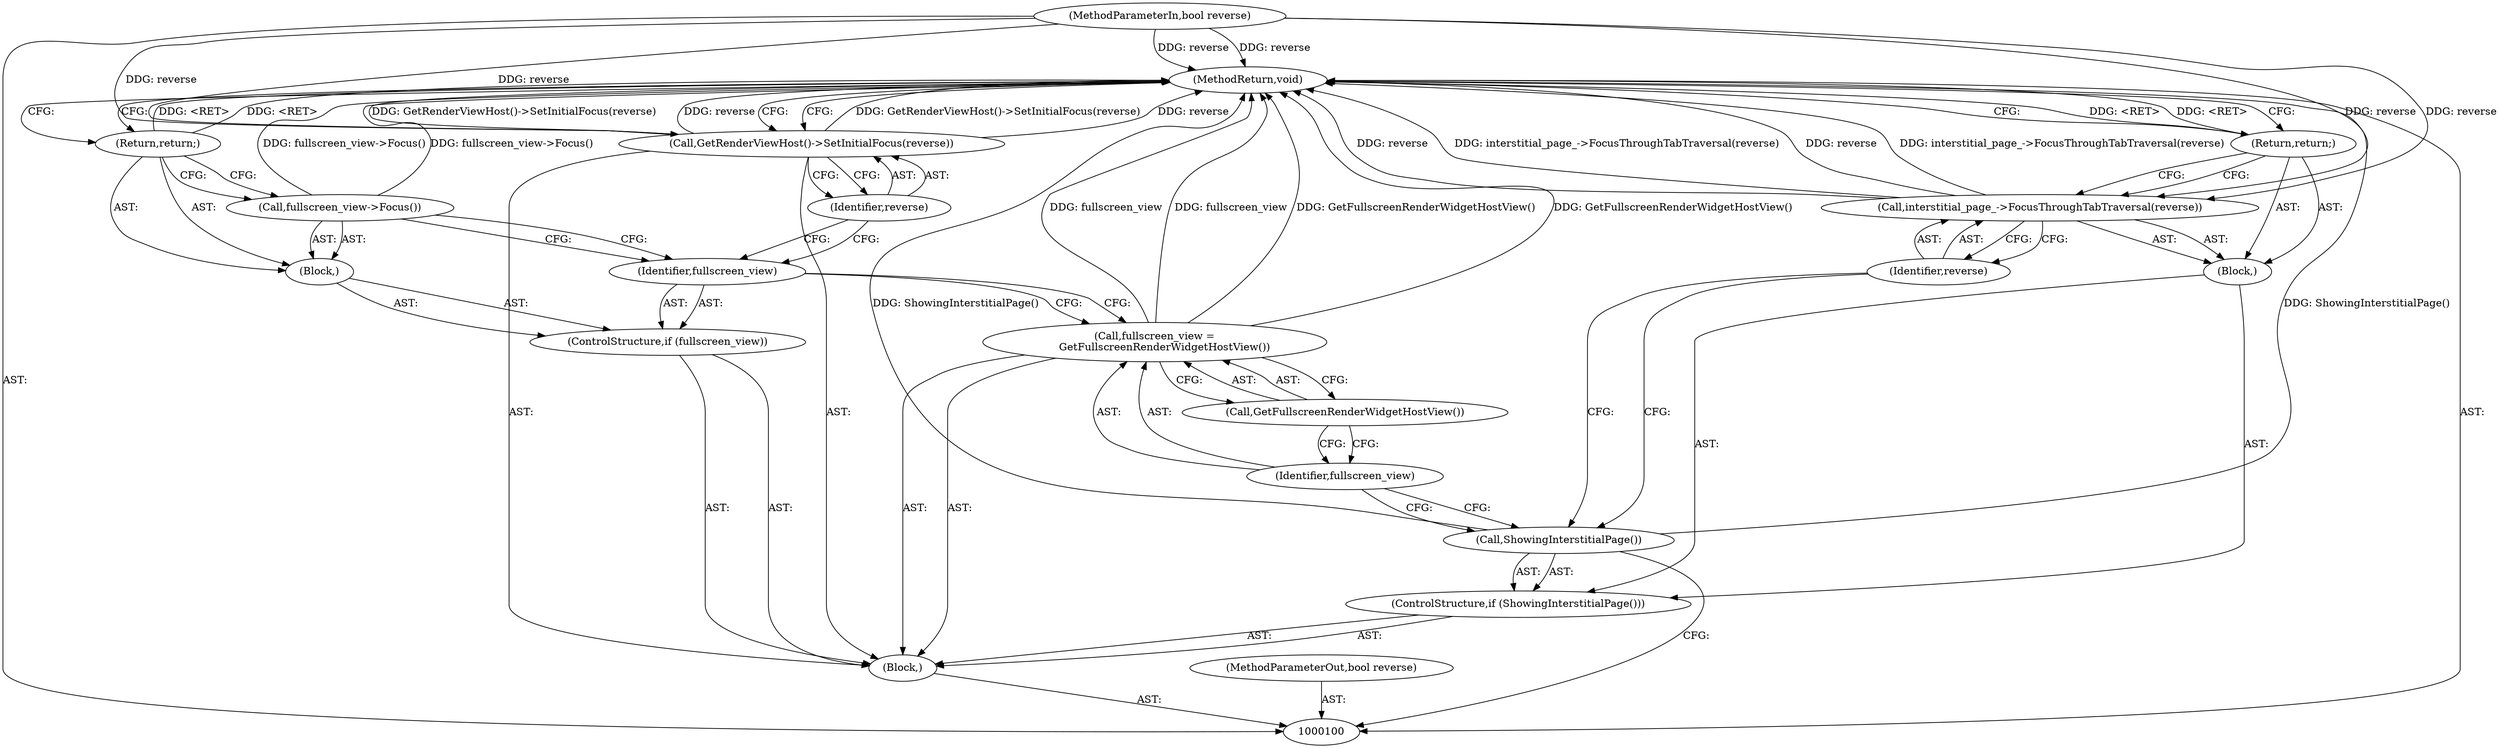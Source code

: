 digraph "0_Chrome_adca986a53b31b6da4cb22f8e755f6856daea89a_7" {
"1000119" [label="(MethodReturn,void)"];
"1000101" [label="(MethodParameterIn,bool reverse)"];
"1000146" [label="(MethodParameterOut,bool reverse)"];
"1000102" [label="(Block,)"];
"1000116" [label="(Return,return;)"];
"1000117" [label="(Call,GetRenderViewHost()->SetInitialFocus(reverse))"];
"1000118" [label="(Identifier,reverse)"];
"1000103" [label="(ControlStructure,if (ShowingInterstitialPage()))"];
"1000105" [label="(Block,)"];
"1000104" [label="(Call,ShowingInterstitialPage())"];
"1000106" [label="(Call,interstitial_page_->FocusThroughTabTraversal(reverse))"];
"1000107" [label="(Identifier,reverse)"];
"1000108" [label="(Return,return;)"];
"1000109" [label="(Call,fullscreen_view =\n      GetFullscreenRenderWidgetHostView())"];
"1000110" [label="(Identifier,fullscreen_view)"];
"1000111" [label="(Call,GetFullscreenRenderWidgetHostView())"];
"1000112" [label="(ControlStructure,if (fullscreen_view))"];
"1000114" [label="(Block,)"];
"1000113" [label="(Identifier,fullscreen_view)"];
"1000115" [label="(Call,fullscreen_view->Focus())"];
"1000119" -> "1000100"  [label="AST: "];
"1000119" -> "1000108"  [label="CFG: "];
"1000119" -> "1000116"  [label="CFG: "];
"1000119" -> "1000117"  [label="CFG: "];
"1000116" -> "1000119"  [label="DDG: <RET>"];
"1000108" -> "1000119"  [label="DDG: <RET>"];
"1000117" -> "1000119"  [label="DDG: GetRenderViewHost()->SetInitialFocus(reverse)"];
"1000117" -> "1000119"  [label="DDG: reverse"];
"1000106" -> "1000119"  [label="DDG: reverse"];
"1000106" -> "1000119"  [label="DDG: interstitial_page_->FocusThroughTabTraversal(reverse)"];
"1000104" -> "1000119"  [label="DDG: ShowingInterstitialPage()"];
"1000115" -> "1000119"  [label="DDG: fullscreen_view->Focus()"];
"1000109" -> "1000119"  [label="DDG: GetFullscreenRenderWidgetHostView()"];
"1000109" -> "1000119"  [label="DDG: fullscreen_view"];
"1000101" -> "1000119"  [label="DDG: reverse"];
"1000101" -> "1000100"  [label="AST: "];
"1000101" -> "1000119"  [label="DDG: reverse"];
"1000101" -> "1000106"  [label="DDG: reverse"];
"1000101" -> "1000117"  [label="DDG: reverse"];
"1000146" -> "1000100"  [label="AST: "];
"1000102" -> "1000100"  [label="AST: "];
"1000103" -> "1000102"  [label="AST: "];
"1000109" -> "1000102"  [label="AST: "];
"1000112" -> "1000102"  [label="AST: "];
"1000117" -> "1000102"  [label="AST: "];
"1000116" -> "1000114"  [label="AST: "];
"1000116" -> "1000115"  [label="CFG: "];
"1000119" -> "1000116"  [label="CFG: "];
"1000116" -> "1000119"  [label="DDG: <RET>"];
"1000117" -> "1000102"  [label="AST: "];
"1000117" -> "1000118"  [label="CFG: "];
"1000118" -> "1000117"  [label="AST: "];
"1000119" -> "1000117"  [label="CFG: "];
"1000117" -> "1000119"  [label="DDG: GetRenderViewHost()->SetInitialFocus(reverse)"];
"1000117" -> "1000119"  [label="DDG: reverse"];
"1000101" -> "1000117"  [label="DDG: reverse"];
"1000118" -> "1000117"  [label="AST: "];
"1000118" -> "1000113"  [label="CFG: "];
"1000117" -> "1000118"  [label="CFG: "];
"1000103" -> "1000102"  [label="AST: "];
"1000104" -> "1000103"  [label="AST: "];
"1000105" -> "1000103"  [label="AST: "];
"1000105" -> "1000103"  [label="AST: "];
"1000106" -> "1000105"  [label="AST: "];
"1000108" -> "1000105"  [label="AST: "];
"1000104" -> "1000103"  [label="AST: "];
"1000104" -> "1000100"  [label="CFG: "];
"1000107" -> "1000104"  [label="CFG: "];
"1000110" -> "1000104"  [label="CFG: "];
"1000104" -> "1000119"  [label="DDG: ShowingInterstitialPage()"];
"1000106" -> "1000105"  [label="AST: "];
"1000106" -> "1000107"  [label="CFG: "];
"1000107" -> "1000106"  [label="AST: "];
"1000108" -> "1000106"  [label="CFG: "];
"1000106" -> "1000119"  [label="DDG: reverse"];
"1000106" -> "1000119"  [label="DDG: interstitial_page_->FocusThroughTabTraversal(reverse)"];
"1000101" -> "1000106"  [label="DDG: reverse"];
"1000107" -> "1000106"  [label="AST: "];
"1000107" -> "1000104"  [label="CFG: "];
"1000106" -> "1000107"  [label="CFG: "];
"1000108" -> "1000105"  [label="AST: "];
"1000108" -> "1000106"  [label="CFG: "];
"1000119" -> "1000108"  [label="CFG: "];
"1000108" -> "1000119"  [label="DDG: <RET>"];
"1000109" -> "1000102"  [label="AST: "];
"1000109" -> "1000111"  [label="CFG: "];
"1000110" -> "1000109"  [label="AST: "];
"1000111" -> "1000109"  [label="AST: "];
"1000113" -> "1000109"  [label="CFG: "];
"1000109" -> "1000119"  [label="DDG: GetFullscreenRenderWidgetHostView()"];
"1000109" -> "1000119"  [label="DDG: fullscreen_view"];
"1000110" -> "1000109"  [label="AST: "];
"1000110" -> "1000104"  [label="CFG: "];
"1000111" -> "1000110"  [label="CFG: "];
"1000111" -> "1000109"  [label="AST: "];
"1000111" -> "1000110"  [label="CFG: "];
"1000109" -> "1000111"  [label="CFG: "];
"1000112" -> "1000102"  [label="AST: "];
"1000113" -> "1000112"  [label="AST: "];
"1000114" -> "1000112"  [label="AST: "];
"1000114" -> "1000112"  [label="AST: "];
"1000115" -> "1000114"  [label="AST: "];
"1000116" -> "1000114"  [label="AST: "];
"1000113" -> "1000112"  [label="AST: "];
"1000113" -> "1000109"  [label="CFG: "];
"1000115" -> "1000113"  [label="CFG: "];
"1000118" -> "1000113"  [label="CFG: "];
"1000115" -> "1000114"  [label="AST: "];
"1000115" -> "1000113"  [label="CFG: "];
"1000116" -> "1000115"  [label="CFG: "];
"1000115" -> "1000119"  [label="DDG: fullscreen_view->Focus()"];
}
